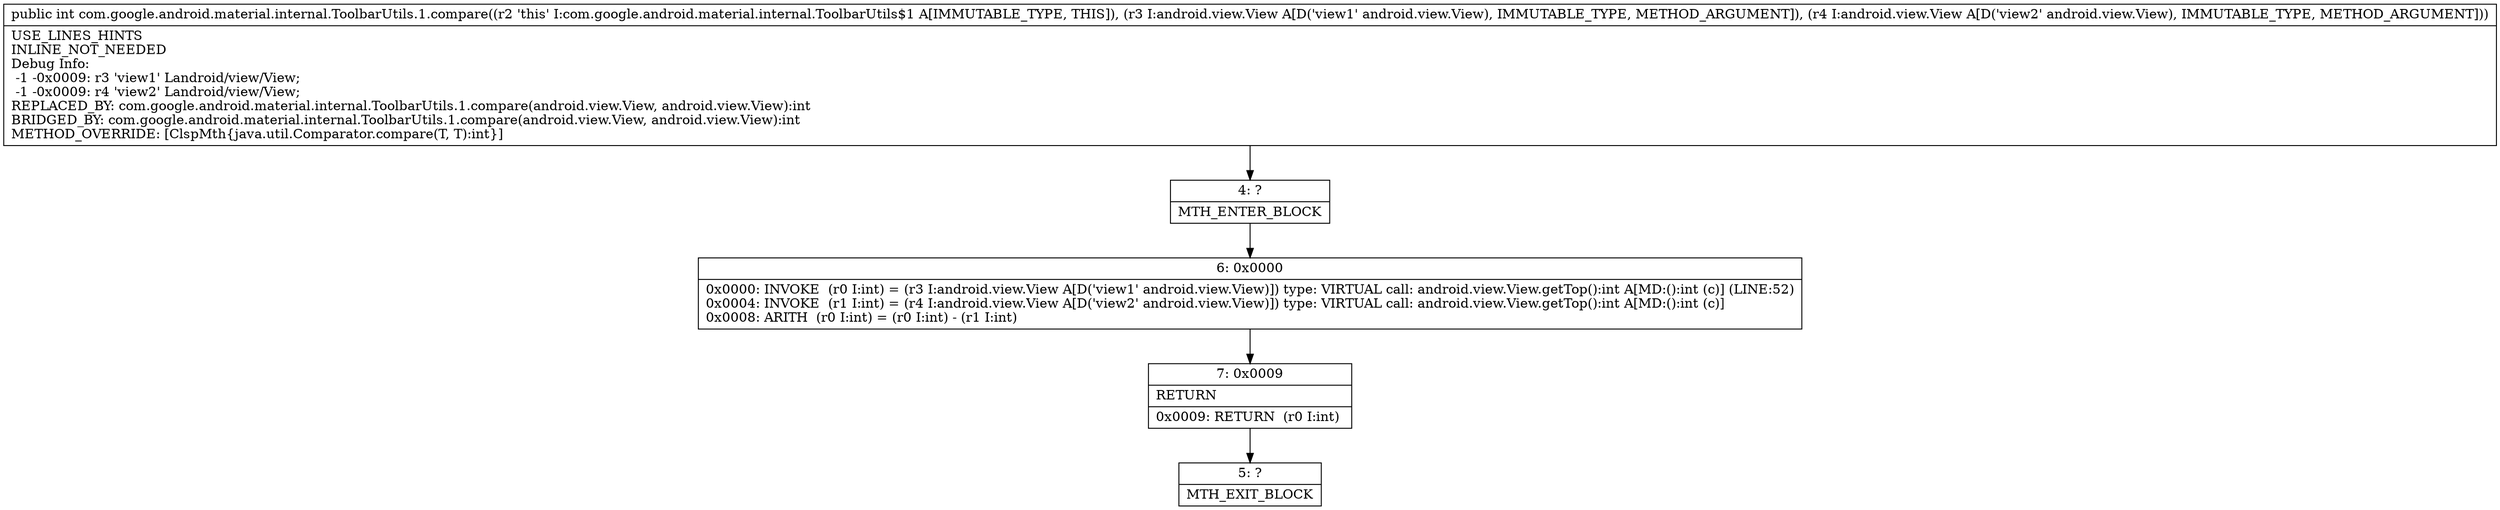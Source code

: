 digraph "CFG forcom.google.android.material.internal.ToolbarUtils.1.compare(Landroid\/view\/View;Landroid\/view\/View;)I" {
Node_4 [shape=record,label="{4\:\ ?|MTH_ENTER_BLOCK\l}"];
Node_6 [shape=record,label="{6\:\ 0x0000|0x0000: INVOKE  (r0 I:int) = (r3 I:android.view.View A[D('view1' android.view.View)]) type: VIRTUAL call: android.view.View.getTop():int A[MD:():int (c)] (LINE:52)\l0x0004: INVOKE  (r1 I:int) = (r4 I:android.view.View A[D('view2' android.view.View)]) type: VIRTUAL call: android.view.View.getTop():int A[MD:():int (c)]\l0x0008: ARITH  (r0 I:int) = (r0 I:int) \- (r1 I:int) \l}"];
Node_7 [shape=record,label="{7\:\ 0x0009|RETURN\l|0x0009: RETURN  (r0 I:int) \l}"];
Node_5 [shape=record,label="{5\:\ ?|MTH_EXIT_BLOCK\l}"];
MethodNode[shape=record,label="{public int com.google.android.material.internal.ToolbarUtils.1.compare((r2 'this' I:com.google.android.material.internal.ToolbarUtils$1 A[IMMUTABLE_TYPE, THIS]), (r3 I:android.view.View A[D('view1' android.view.View), IMMUTABLE_TYPE, METHOD_ARGUMENT]), (r4 I:android.view.View A[D('view2' android.view.View), IMMUTABLE_TYPE, METHOD_ARGUMENT]))  | USE_LINES_HINTS\lINLINE_NOT_NEEDED\lDebug Info:\l  \-1 \-0x0009: r3 'view1' Landroid\/view\/View;\l  \-1 \-0x0009: r4 'view2' Landroid\/view\/View;\lREPLACED_BY: com.google.android.material.internal.ToolbarUtils.1.compare(android.view.View, android.view.View):int\lBRIDGED_BY: com.google.android.material.internal.ToolbarUtils.1.compare(android.view.View, android.view.View):int\lMETHOD_OVERRIDE: [ClspMth\{java.util.Comparator.compare(T, T):int\}]\l}"];
MethodNode -> Node_4;Node_4 -> Node_6;
Node_6 -> Node_7;
Node_7 -> Node_5;
}

